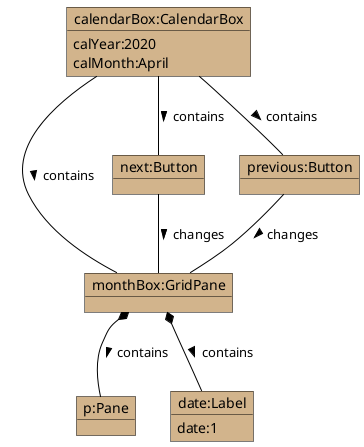 @startuml

skinparam objectBackgroundColor #tan
skinparam objectBorderColor #black
skinparam arrowColor #black

object "calendarBox:CalendarBox" as cb {
calYear:2020
calMonth:April
}

object "monthBox:GridPane" as mb
object "next:Button" as next
object "previous:Button" as prev
object "p:Pane" as pane
object "date:Label" as lbl {
date:1
}


cb -- mb : contains >
next -- mb : changes >
prev -- mb : changes >
cb -- next : contains >
cb -- prev : contains >
mb *-- pane : contains >
mb *-- lbl : contains >

@enduml
